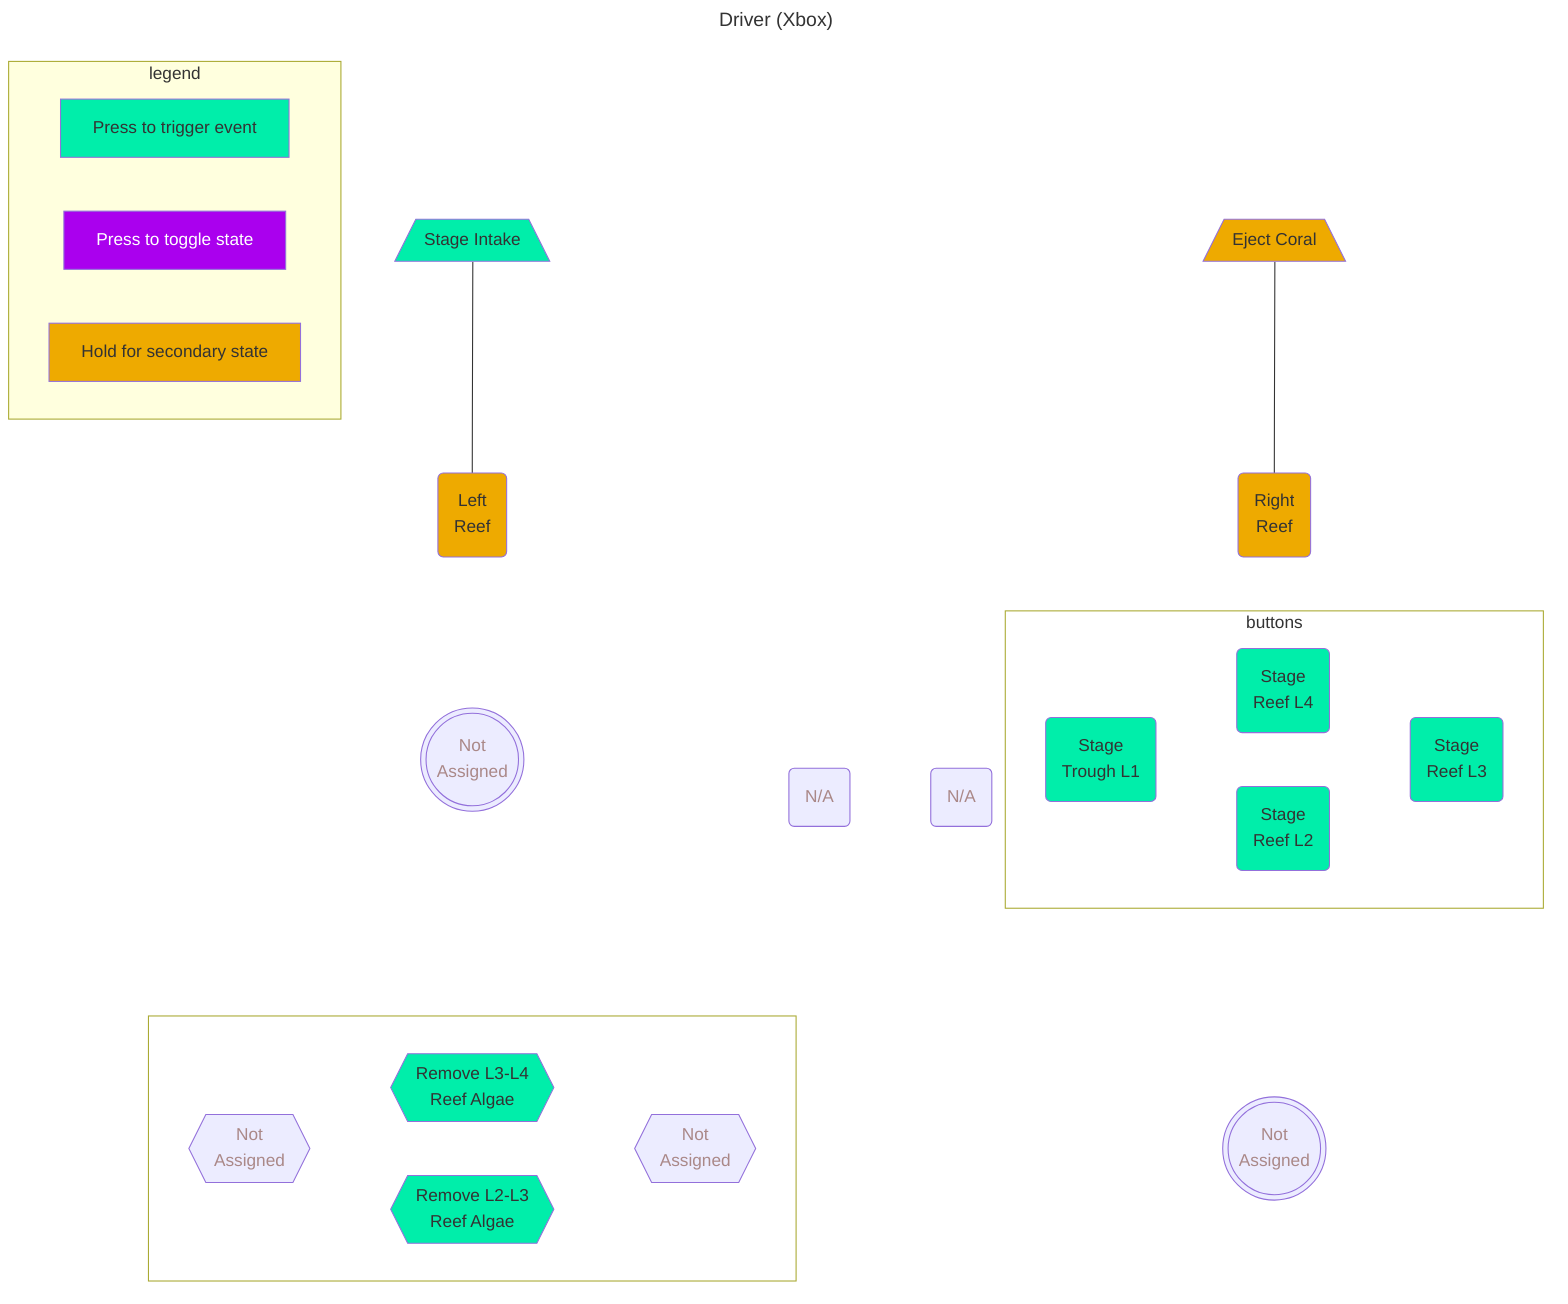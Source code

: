 ---
title: Driver (Xbox)
---
graph TB
    LT[/Stage Intake\]:::clsPress
    NullTrigger:::hidden
    RT[/Eject Coral\]:::clsHold

    LB("Left
        Reef"):::clsHold
    NullBumper:::hidden
    RB("Right
        Reef"):::clsHold

    LJs((("Not
            Assigned"))):::na
    subgraph controls[ ]
        Start("N/A"):::na~~~Select("N/A"):::na
    end
    controls:::hidden
    subgraph buttons
        x("Stage 
            Trough L1"):::clsPress
        y("Stage
            Reef L4"):::clsPress
        a("Stage 
            Reef L2"):::clsPress
        b("Stage
            Reef L3"):::clsPress

        x~~~y~~~b
        x~~~a~~~b
    end
    buttons:::nobg
    

    LNoteLayer[/" "/]:::hidden
    MNoteLayer:::hidden
    RNoteLayer[/" "/]:::hidden

    subgraph dpad[ ]
        dL{{"Not 
            Assigned"}}:::na
        dU{{"Remove L3-L4
            Reef Algae"}}:::clsPress
        dD{{"Remove L2-L3
            Reef Algae"}}:::clsPress
        dR{{"Not 
            Assigned"}}:::na

        dL~~~dU~~~dR
        %% dL---dR
    
        dL~~~dD~~~dR
    end
    dpad:::nobg
    NullBottom:::hidden
    RJs((("Not 
            Assigned"))):::na

    LT---LB~~~LJs~~~LNoteLayer~~~dpad
    NullTrigger~~~NullBumper
        NullBumper~~~controls~~~MNoteLayer
        MNoteLayer~~~NullBottom
    RT---RB~~~buttons~~~RNoteLayer~~~RJs

    subgraph legend
        press["Press to trigger event"]:::clsPress
        toggle["Press to toggle state"]:::clsToggle
        hold["Hold for secondary state"]:::clsHold
    end
classDef hidden display: none;
classDef na color: #a88
classDef note fill: #0000, stroke-dasharray: 5 5
classDef clsHold fill: #ea0
classDef clsToggle fill: #a0e, color: white
classDef clsPress fill: #0ea
classDef nobg fill: transparent